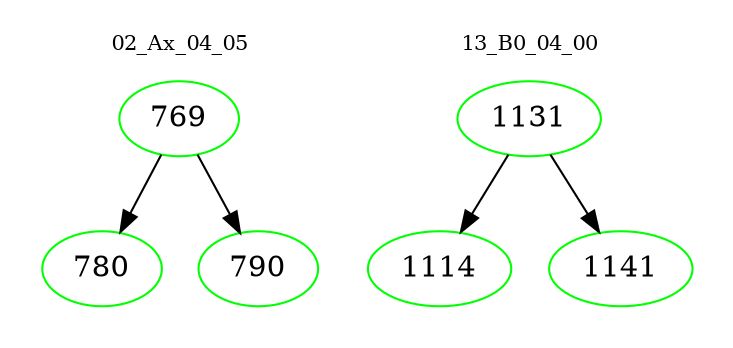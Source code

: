 digraph{
subgraph cluster_0 {
color = white
label = "02_Ax_04_05";
fontsize=10;
T0_769 [label="769", color="green"]
T0_769 -> T0_780 [color="black"]
T0_780 [label="780", color="green"]
T0_769 -> T0_790 [color="black"]
T0_790 [label="790", color="green"]
}
subgraph cluster_1 {
color = white
label = "13_B0_04_00";
fontsize=10;
T1_1131 [label="1131", color="green"]
T1_1131 -> T1_1114 [color="black"]
T1_1114 [label="1114", color="green"]
T1_1131 -> T1_1141 [color="black"]
T1_1141 [label="1141", color="green"]
}
}

